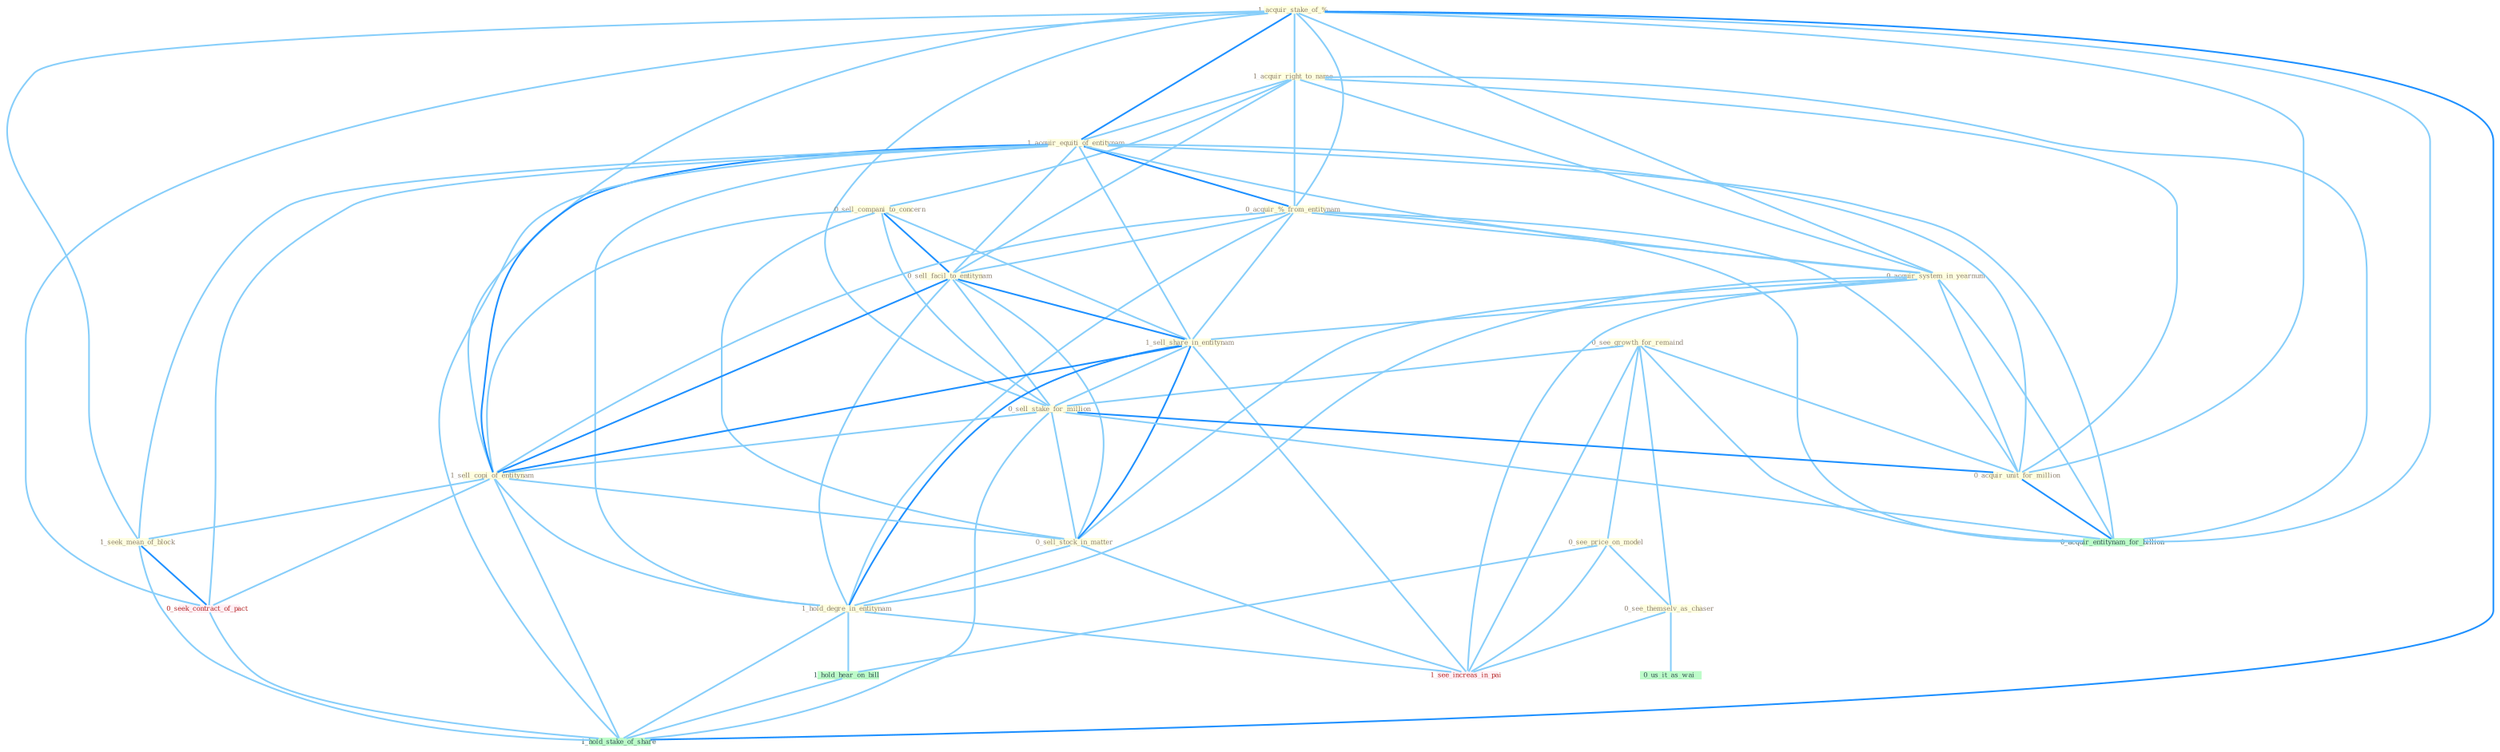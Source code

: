 Graph G{ 
    node
    [shape=polygon,style=filled,width=.5,height=.06,color="#BDFCC9",fixedsize=true,fontsize=4,
    fontcolor="#2f4f4f"];
    {node
    [color="#ffffe0", fontcolor="#8b7d6b"] "1_acquir_stake_of_% " "0_see_growth_for_remaind " "1_acquir_right_to_name " "0_sell_compani_to_concern " "1_acquir_equiti_of_entitynam " "0_acquir_%_from_entitynam " "0_see_price_on_model " "0_acquir_system_in_yearnum " "0_sell_facil_to_entitynam " "1_sell_share_in_entitynam " "0_sell_stake_for_million " "1_sell_copi_of_entitynam " "0_acquir_unit_for_million " "0_see_themselv_as_chaser " "1_seek_mean_of_block " "0_sell_stock_in_matter " "1_hold_degre_in_entitynam "}
{node [color="#fff0f5", fontcolor="#b22222"] "0_seek_contract_of_pact " "1_see_increas_in_pai "}
edge [color="#B0E2FF"];

	"1_acquir_stake_of_% " -- "1_acquir_right_to_name " [w="1", color="#87cefa" ];
	"1_acquir_stake_of_% " -- "1_acquir_equiti_of_entitynam " [w="2", color="#1e90ff" , len=0.8];
	"1_acquir_stake_of_% " -- "0_acquir_%_from_entitynam " [w="1", color="#87cefa" ];
	"1_acquir_stake_of_% " -- "0_acquir_system_in_yearnum " [w="1", color="#87cefa" ];
	"1_acquir_stake_of_% " -- "0_sell_stake_for_million " [w="1", color="#87cefa" ];
	"1_acquir_stake_of_% " -- "1_sell_copi_of_entitynam " [w="1", color="#87cefa" ];
	"1_acquir_stake_of_% " -- "0_acquir_unit_for_million " [w="1", color="#87cefa" ];
	"1_acquir_stake_of_% " -- "1_seek_mean_of_block " [w="1", color="#87cefa" ];
	"1_acquir_stake_of_% " -- "0_seek_contract_of_pact " [w="1", color="#87cefa" ];
	"1_acquir_stake_of_% " -- "0_acquir_entitynam_for_billion " [w="1", color="#87cefa" ];
	"1_acquir_stake_of_% " -- "1_hold_stake_of_share " [w="2", color="#1e90ff" , len=0.8];
	"0_see_growth_for_remaind " -- "0_see_price_on_model " [w="1", color="#87cefa" ];
	"0_see_growth_for_remaind " -- "0_sell_stake_for_million " [w="1", color="#87cefa" ];
	"0_see_growth_for_remaind " -- "0_acquir_unit_for_million " [w="1", color="#87cefa" ];
	"0_see_growth_for_remaind " -- "0_see_themselv_as_chaser " [w="1", color="#87cefa" ];
	"0_see_growth_for_remaind " -- "0_acquir_entitynam_for_billion " [w="1", color="#87cefa" ];
	"0_see_growth_for_remaind " -- "1_see_increas_in_pai " [w="1", color="#87cefa" ];
	"1_acquir_right_to_name " -- "0_sell_compani_to_concern " [w="1", color="#87cefa" ];
	"1_acquir_right_to_name " -- "1_acquir_equiti_of_entitynam " [w="1", color="#87cefa" ];
	"1_acquir_right_to_name " -- "0_acquir_%_from_entitynam " [w="1", color="#87cefa" ];
	"1_acquir_right_to_name " -- "0_acquir_system_in_yearnum " [w="1", color="#87cefa" ];
	"1_acquir_right_to_name " -- "0_sell_facil_to_entitynam " [w="1", color="#87cefa" ];
	"1_acquir_right_to_name " -- "0_acquir_unit_for_million " [w="1", color="#87cefa" ];
	"1_acquir_right_to_name " -- "0_acquir_entitynam_for_billion " [w="1", color="#87cefa" ];
	"0_sell_compani_to_concern " -- "0_sell_facil_to_entitynam " [w="2", color="#1e90ff" , len=0.8];
	"0_sell_compani_to_concern " -- "1_sell_share_in_entitynam " [w="1", color="#87cefa" ];
	"0_sell_compani_to_concern " -- "0_sell_stake_for_million " [w="1", color="#87cefa" ];
	"0_sell_compani_to_concern " -- "1_sell_copi_of_entitynam " [w="1", color="#87cefa" ];
	"0_sell_compani_to_concern " -- "0_sell_stock_in_matter " [w="1", color="#87cefa" ];
	"1_acquir_equiti_of_entitynam " -- "0_acquir_%_from_entitynam " [w="2", color="#1e90ff" , len=0.8];
	"1_acquir_equiti_of_entitynam " -- "0_acquir_system_in_yearnum " [w="1", color="#87cefa" ];
	"1_acquir_equiti_of_entitynam " -- "0_sell_facil_to_entitynam " [w="1", color="#87cefa" ];
	"1_acquir_equiti_of_entitynam " -- "1_sell_share_in_entitynam " [w="1", color="#87cefa" ];
	"1_acquir_equiti_of_entitynam " -- "1_sell_copi_of_entitynam " [w="2", color="#1e90ff" , len=0.8];
	"1_acquir_equiti_of_entitynam " -- "0_acquir_unit_for_million " [w="1", color="#87cefa" ];
	"1_acquir_equiti_of_entitynam " -- "1_seek_mean_of_block " [w="1", color="#87cefa" ];
	"1_acquir_equiti_of_entitynam " -- "1_hold_degre_in_entitynam " [w="1", color="#87cefa" ];
	"1_acquir_equiti_of_entitynam " -- "0_seek_contract_of_pact " [w="1", color="#87cefa" ];
	"1_acquir_equiti_of_entitynam " -- "0_acquir_entitynam_for_billion " [w="1", color="#87cefa" ];
	"1_acquir_equiti_of_entitynam " -- "1_hold_stake_of_share " [w="1", color="#87cefa" ];
	"0_acquir_%_from_entitynam " -- "0_acquir_system_in_yearnum " [w="1", color="#87cefa" ];
	"0_acquir_%_from_entitynam " -- "0_sell_facil_to_entitynam " [w="1", color="#87cefa" ];
	"0_acquir_%_from_entitynam " -- "1_sell_share_in_entitynam " [w="1", color="#87cefa" ];
	"0_acquir_%_from_entitynam " -- "1_sell_copi_of_entitynam " [w="1", color="#87cefa" ];
	"0_acquir_%_from_entitynam " -- "0_acquir_unit_for_million " [w="1", color="#87cefa" ];
	"0_acquir_%_from_entitynam " -- "1_hold_degre_in_entitynam " [w="1", color="#87cefa" ];
	"0_acquir_%_from_entitynam " -- "0_acquir_entitynam_for_billion " [w="1", color="#87cefa" ];
	"0_see_price_on_model " -- "0_see_themselv_as_chaser " [w="1", color="#87cefa" ];
	"0_see_price_on_model " -- "1_see_increas_in_pai " [w="1", color="#87cefa" ];
	"0_see_price_on_model " -- "1_hold_hear_on_bill " [w="1", color="#87cefa" ];
	"0_acquir_system_in_yearnum " -- "1_sell_share_in_entitynam " [w="1", color="#87cefa" ];
	"0_acquir_system_in_yearnum " -- "0_acquir_unit_for_million " [w="1", color="#87cefa" ];
	"0_acquir_system_in_yearnum " -- "0_sell_stock_in_matter " [w="1", color="#87cefa" ];
	"0_acquir_system_in_yearnum " -- "1_hold_degre_in_entitynam " [w="1", color="#87cefa" ];
	"0_acquir_system_in_yearnum " -- "0_acquir_entitynam_for_billion " [w="1", color="#87cefa" ];
	"0_acquir_system_in_yearnum " -- "1_see_increas_in_pai " [w="1", color="#87cefa" ];
	"0_sell_facil_to_entitynam " -- "1_sell_share_in_entitynam " [w="2", color="#1e90ff" , len=0.8];
	"0_sell_facil_to_entitynam " -- "0_sell_stake_for_million " [w="1", color="#87cefa" ];
	"0_sell_facil_to_entitynam " -- "1_sell_copi_of_entitynam " [w="2", color="#1e90ff" , len=0.8];
	"0_sell_facil_to_entitynam " -- "0_sell_stock_in_matter " [w="1", color="#87cefa" ];
	"0_sell_facil_to_entitynam " -- "1_hold_degre_in_entitynam " [w="1", color="#87cefa" ];
	"1_sell_share_in_entitynam " -- "0_sell_stake_for_million " [w="1", color="#87cefa" ];
	"1_sell_share_in_entitynam " -- "1_sell_copi_of_entitynam " [w="2", color="#1e90ff" , len=0.8];
	"1_sell_share_in_entitynam " -- "0_sell_stock_in_matter " [w="2", color="#1e90ff" , len=0.8];
	"1_sell_share_in_entitynam " -- "1_hold_degre_in_entitynam " [w="2", color="#1e90ff" , len=0.8];
	"1_sell_share_in_entitynam " -- "1_see_increas_in_pai " [w="1", color="#87cefa" ];
	"0_sell_stake_for_million " -- "1_sell_copi_of_entitynam " [w="1", color="#87cefa" ];
	"0_sell_stake_for_million " -- "0_acquir_unit_for_million " [w="2", color="#1e90ff" , len=0.8];
	"0_sell_stake_for_million " -- "0_sell_stock_in_matter " [w="1", color="#87cefa" ];
	"0_sell_stake_for_million " -- "0_acquir_entitynam_for_billion " [w="1", color="#87cefa" ];
	"0_sell_stake_for_million " -- "1_hold_stake_of_share " [w="1", color="#87cefa" ];
	"1_sell_copi_of_entitynam " -- "1_seek_mean_of_block " [w="1", color="#87cefa" ];
	"1_sell_copi_of_entitynam " -- "0_sell_stock_in_matter " [w="1", color="#87cefa" ];
	"1_sell_copi_of_entitynam " -- "1_hold_degre_in_entitynam " [w="1", color="#87cefa" ];
	"1_sell_copi_of_entitynam " -- "0_seek_contract_of_pact " [w="1", color="#87cefa" ];
	"1_sell_copi_of_entitynam " -- "1_hold_stake_of_share " [w="1", color="#87cefa" ];
	"0_acquir_unit_for_million " -- "0_acquir_entitynam_for_billion " [w="2", color="#1e90ff" , len=0.8];
	"0_see_themselv_as_chaser " -- "0_us_it_as_wai " [w="1", color="#87cefa" ];
	"0_see_themselv_as_chaser " -- "1_see_increas_in_pai " [w="1", color="#87cefa" ];
	"1_seek_mean_of_block " -- "0_seek_contract_of_pact " [w="2", color="#1e90ff" , len=0.8];
	"1_seek_mean_of_block " -- "1_hold_stake_of_share " [w="1", color="#87cefa" ];
	"0_sell_stock_in_matter " -- "1_hold_degre_in_entitynam " [w="1", color="#87cefa" ];
	"0_sell_stock_in_matter " -- "1_see_increas_in_pai " [w="1", color="#87cefa" ];
	"1_hold_degre_in_entitynam " -- "1_see_increas_in_pai " [w="1", color="#87cefa" ];
	"1_hold_degre_in_entitynam " -- "1_hold_hear_on_bill " [w="1", color="#87cefa" ];
	"1_hold_degre_in_entitynam " -- "1_hold_stake_of_share " [w="1", color="#87cefa" ];
	"0_seek_contract_of_pact " -- "1_hold_stake_of_share " [w="1", color="#87cefa" ];
	"1_hold_hear_on_bill " -- "1_hold_stake_of_share " [w="1", color="#87cefa" ];
}